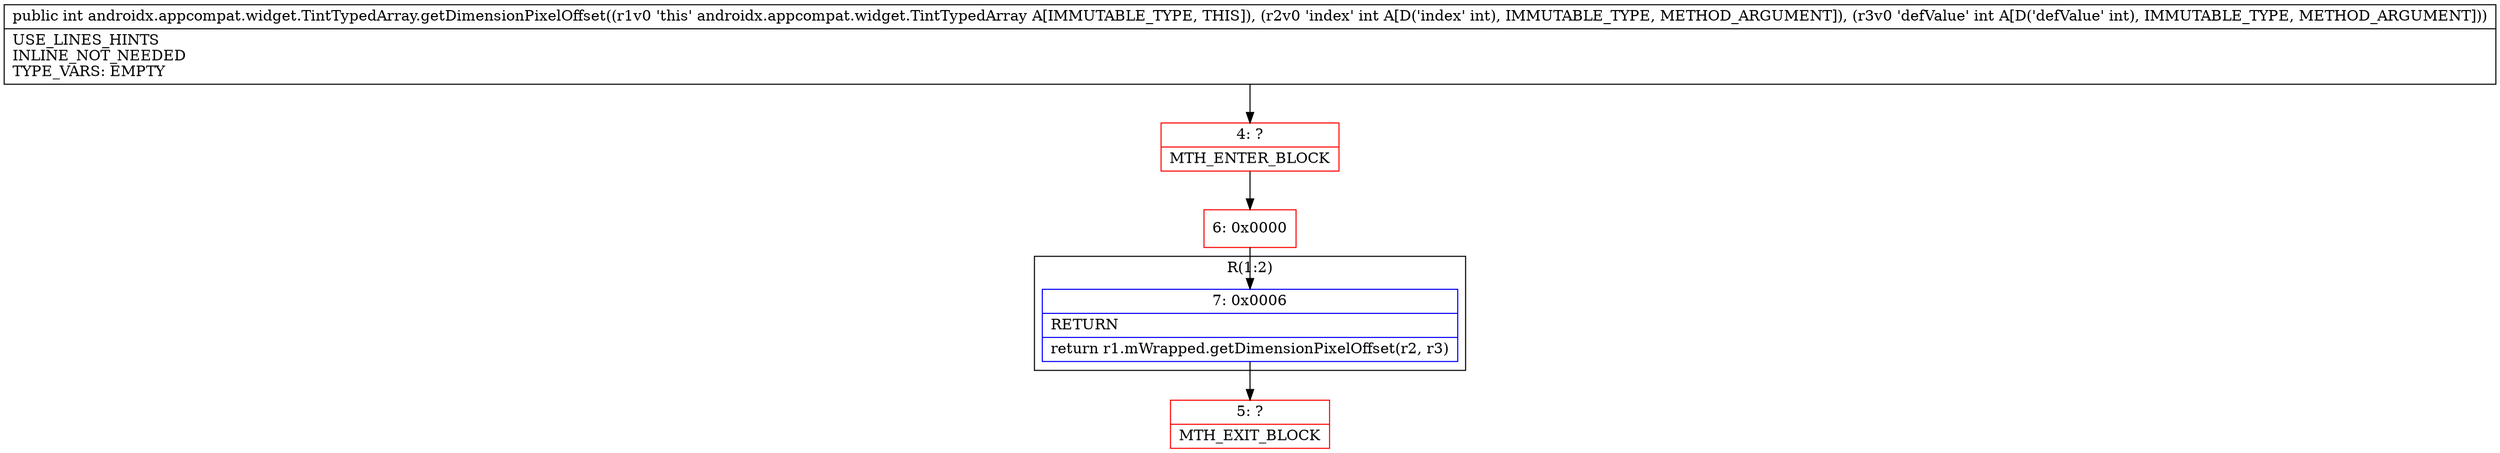 digraph "CFG forandroidx.appcompat.widget.TintTypedArray.getDimensionPixelOffset(II)I" {
subgraph cluster_Region_1941297227 {
label = "R(1:2)";
node [shape=record,color=blue];
Node_7 [shape=record,label="{7\:\ 0x0006|RETURN\l|return r1.mWrapped.getDimensionPixelOffset(r2, r3)\l}"];
}
Node_4 [shape=record,color=red,label="{4\:\ ?|MTH_ENTER_BLOCK\l}"];
Node_6 [shape=record,color=red,label="{6\:\ 0x0000}"];
Node_5 [shape=record,color=red,label="{5\:\ ?|MTH_EXIT_BLOCK\l}"];
MethodNode[shape=record,label="{public int androidx.appcompat.widget.TintTypedArray.getDimensionPixelOffset((r1v0 'this' androidx.appcompat.widget.TintTypedArray A[IMMUTABLE_TYPE, THIS]), (r2v0 'index' int A[D('index' int), IMMUTABLE_TYPE, METHOD_ARGUMENT]), (r3v0 'defValue' int A[D('defValue' int), IMMUTABLE_TYPE, METHOD_ARGUMENT]))  | USE_LINES_HINTS\lINLINE_NOT_NEEDED\lTYPE_VARS: EMPTY\l}"];
MethodNode -> Node_4;Node_7 -> Node_5;
Node_4 -> Node_6;
Node_6 -> Node_7;
}

